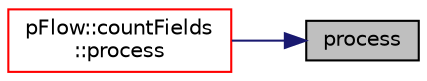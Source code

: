 digraph "process"
{
 // LATEX_PDF_SIZE
  edge [fontname="Helvetica",fontsize="10",labelfontname="Helvetica",labelfontsize="10"];
  node [fontname="Helvetica",fontsize="10",shape=record];
  rankdir="RL";
  Node1 [label="process",height=0.2,width=0.4,color="black", fillcolor="grey75", style="filled", fontcolor="black",tooltip=" "];
  Node1 -> Node2 [dir="back",color="midnightblue",fontsize="10",style="solid",fontname="Helvetica"];
  Node2 [label="pFlow::countFields\l::process",height=0.2,width=0.4,color="red", fillcolor="white", style="filled",URL="$classpFlow_1_1countFields.html#a48710dfacae22a8ec82d43d63e97f7b7",tooltip=" "];
}
